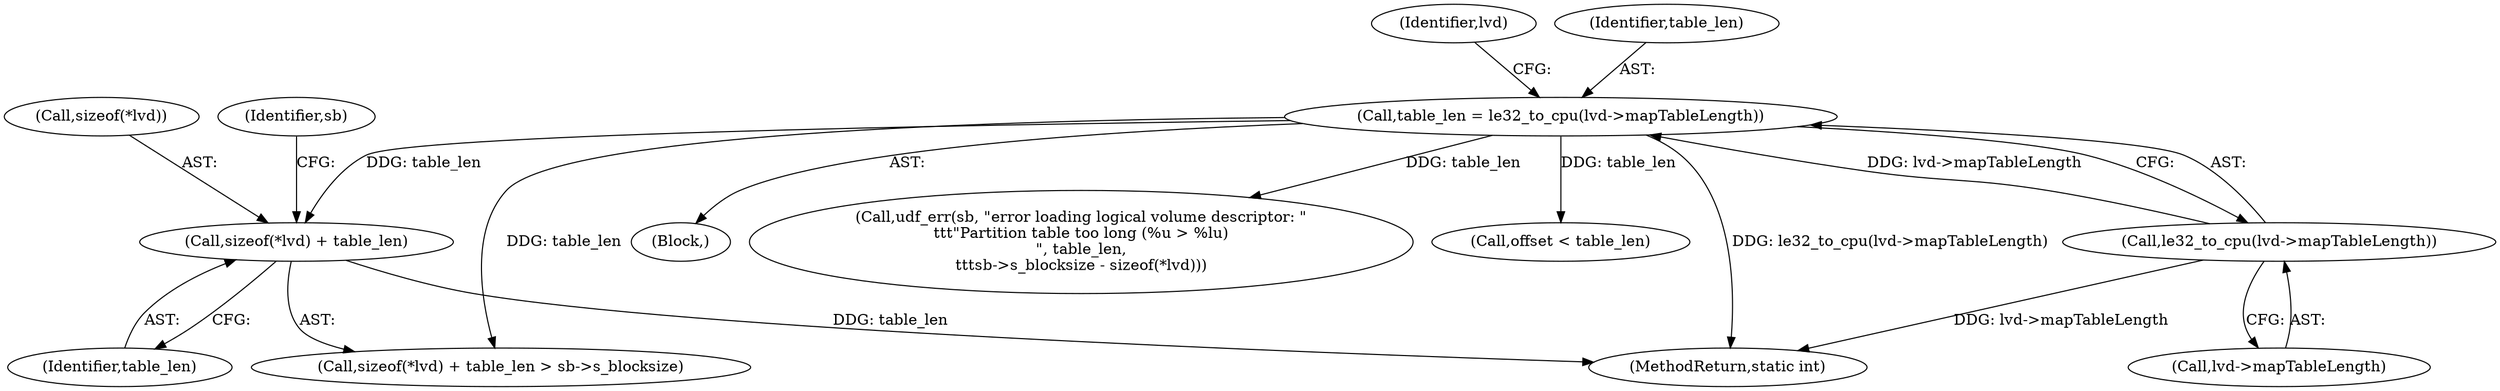 digraph "0_linux_adee11b2085bee90bd8f4f52123ffb07882d6256@API" {
"1000155" [label="(Call,sizeof(*lvd) + table_len)"];
"1000147" [label="(Call,table_len = le32_to_cpu(lvd->mapTableLength))"];
"1000149" [label="(Call,le32_to_cpu(lvd->mapTableLength))"];
"1000158" [label="(Identifier,lvd)"];
"1000104" [label="(Block,)"];
"1000164" [label="(Call,udf_err(sb, \"error loading logical volume descriptor: \"\n\t\t\t\"Partition table too long (%u > %lu)\n\", table_len,\n\t\t\tsb->s_blocksize - sizeof(*lvd)))"];
"1000148" [label="(Identifier,table_len)"];
"1000150" [label="(Call,lvd->mapTableLength)"];
"1000147" [label="(Call,table_len = le32_to_cpu(lvd->mapTableLength))"];
"1000201" [label="(Call,offset < table_len)"];
"1000691" [label="(MethodReturn,static int)"];
"1000156" [label="(Call,sizeof(*lvd))"];
"1000154" [label="(Call,sizeof(*lvd) + table_len > sb->s_blocksize)"];
"1000149" [label="(Call,le32_to_cpu(lvd->mapTableLength))"];
"1000155" [label="(Call,sizeof(*lvd) + table_len)"];
"1000159" [label="(Identifier,table_len)"];
"1000161" [label="(Identifier,sb)"];
"1000155" -> "1000154"  [label="AST: "];
"1000155" -> "1000159"  [label="CFG: "];
"1000156" -> "1000155"  [label="AST: "];
"1000159" -> "1000155"  [label="AST: "];
"1000161" -> "1000155"  [label="CFG: "];
"1000155" -> "1000691"  [label="DDG: table_len"];
"1000147" -> "1000155"  [label="DDG: table_len"];
"1000147" -> "1000104"  [label="AST: "];
"1000147" -> "1000149"  [label="CFG: "];
"1000148" -> "1000147"  [label="AST: "];
"1000149" -> "1000147"  [label="AST: "];
"1000158" -> "1000147"  [label="CFG: "];
"1000147" -> "1000691"  [label="DDG: le32_to_cpu(lvd->mapTableLength)"];
"1000149" -> "1000147"  [label="DDG: lvd->mapTableLength"];
"1000147" -> "1000154"  [label="DDG: table_len"];
"1000147" -> "1000164"  [label="DDG: table_len"];
"1000147" -> "1000201"  [label="DDG: table_len"];
"1000149" -> "1000150"  [label="CFG: "];
"1000150" -> "1000149"  [label="AST: "];
"1000149" -> "1000691"  [label="DDG: lvd->mapTableLength"];
}
